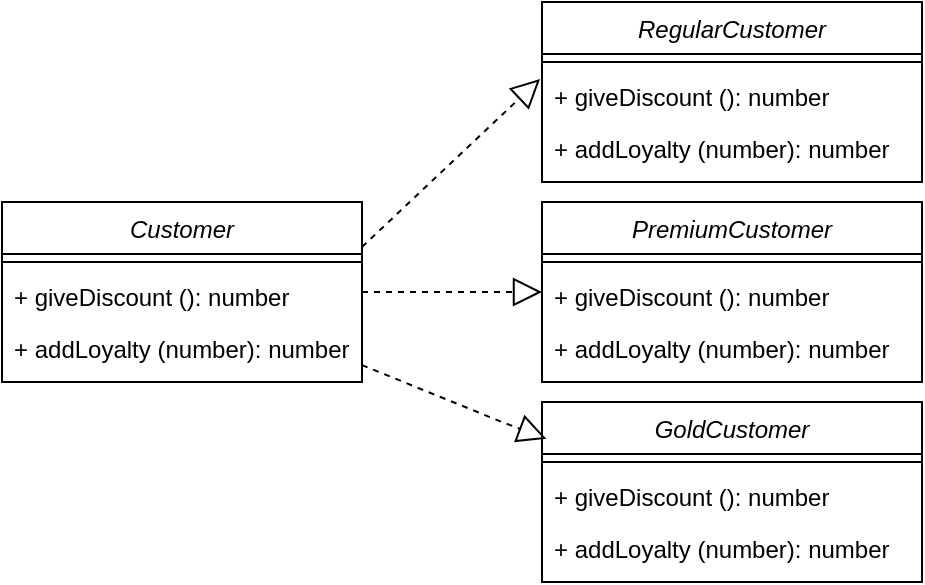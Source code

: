 <mxfile version="24.7.5">
  <diagram name="Page-1" id="RqBcY0FHnbmFPU2-cnTW">
    <mxGraphModel dx="757" dy="566" grid="1" gridSize="10" guides="1" tooltips="1" connect="1" arrows="1" fold="1" page="1" pageScale="1" pageWidth="850" pageHeight="1100" math="0" shadow="0">
      <root>
        <mxCell id="0" />
        <mxCell id="1" parent="0" />
        <mxCell id="q6KtAn29KRtKTk8hCYTI-1" value="Customer" style="swimlane;fontStyle=2;align=center;verticalAlign=top;childLayout=stackLayout;horizontal=1;startSize=26;horizontalStack=0;resizeParent=1;resizeLast=0;collapsible=1;marginBottom=0;rounded=0;shadow=0;strokeWidth=1;" parent="1" vertex="1">
          <mxGeometry x="140" y="130" width="180" height="90" as="geometry">
            <mxRectangle x="230" y="140" width="160" height="26" as="alternateBounds" />
          </mxGeometry>
        </mxCell>
        <mxCell id="q6KtAn29KRtKTk8hCYTI-5" value="" style="line;html=1;strokeWidth=1;align=left;verticalAlign=middle;spacingTop=-1;spacingLeft=3;spacingRight=3;rotatable=0;labelPosition=right;points=[];portConstraint=eastwest;" parent="q6KtAn29KRtKTk8hCYTI-1" vertex="1">
          <mxGeometry y="26" width="180" height="8" as="geometry" />
        </mxCell>
        <mxCell id="i2-Cyz5cj4Ci8ZiuTxn9-5" value="+ giveDiscount (): number" style="text;align=left;verticalAlign=top;spacingLeft=4;spacingRight=4;overflow=hidden;rotatable=0;points=[[0,0.5],[1,0.5]];portConstraint=eastwest;" vertex="1" parent="q6KtAn29KRtKTk8hCYTI-1">
          <mxGeometry y="34" width="180" height="26" as="geometry" />
        </mxCell>
        <mxCell id="i2-Cyz5cj4Ci8ZiuTxn9-27" value="+ addLoyalty (number): number" style="text;align=left;verticalAlign=top;spacingLeft=4;spacingRight=4;overflow=hidden;rotatable=0;points=[[0,0.5],[1,0.5]];portConstraint=eastwest;" vertex="1" parent="q6KtAn29KRtKTk8hCYTI-1">
          <mxGeometry y="60" width="180" height="26" as="geometry" />
        </mxCell>
        <mxCell id="i2-Cyz5cj4Ci8ZiuTxn9-13" value="RegularCustomer" style="swimlane;fontStyle=2;align=center;verticalAlign=top;childLayout=stackLayout;horizontal=1;startSize=26;horizontalStack=0;resizeParent=1;resizeLast=0;collapsible=1;marginBottom=0;rounded=0;shadow=0;strokeWidth=1;" vertex="1" parent="1">
          <mxGeometry x="410" y="30" width="190" height="90" as="geometry">
            <mxRectangle x="230" y="140" width="160" height="26" as="alternateBounds" />
          </mxGeometry>
        </mxCell>
        <mxCell id="i2-Cyz5cj4Ci8ZiuTxn9-14" value="" style="line;html=1;strokeWidth=1;align=left;verticalAlign=middle;spacingTop=-1;spacingLeft=3;spacingRight=3;rotatable=0;labelPosition=right;points=[];portConstraint=eastwest;" vertex="1" parent="i2-Cyz5cj4Ci8ZiuTxn9-13">
          <mxGeometry y="26" width="190" height="8" as="geometry" />
        </mxCell>
        <mxCell id="i2-Cyz5cj4Ci8ZiuTxn9-15" value="+ giveDiscount (): number" style="text;align=left;verticalAlign=top;spacingLeft=4;spacingRight=4;overflow=hidden;rotatable=0;points=[[0,0.5],[1,0.5]];portConstraint=eastwest;" vertex="1" parent="i2-Cyz5cj4Ci8ZiuTxn9-13">
          <mxGeometry y="34" width="190" height="26" as="geometry" />
        </mxCell>
        <mxCell id="i2-Cyz5cj4Ci8ZiuTxn9-28" value="+ addLoyalty (number): number" style="text;align=left;verticalAlign=top;spacingLeft=4;spacingRight=4;overflow=hidden;rotatable=0;points=[[0,0.5],[1,0.5]];portConstraint=eastwest;" vertex="1" parent="i2-Cyz5cj4Ci8ZiuTxn9-13">
          <mxGeometry y="60" width="190" height="26" as="geometry" />
        </mxCell>
        <mxCell id="i2-Cyz5cj4Ci8ZiuTxn9-16" value="PremiumCustomer" style="swimlane;fontStyle=2;align=center;verticalAlign=top;childLayout=stackLayout;horizontal=1;startSize=26;horizontalStack=0;resizeParent=1;resizeLast=0;collapsible=1;marginBottom=0;rounded=0;shadow=0;strokeWidth=1;" vertex="1" parent="1">
          <mxGeometry x="410" y="130" width="190" height="90" as="geometry">
            <mxRectangle x="230" y="140" width="160" height="26" as="alternateBounds" />
          </mxGeometry>
        </mxCell>
        <mxCell id="i2-Cyz5cj4Ci8ZiuTxn9-17" value="" style="line;html=1;strokeWidth=1;align=left;verticalAlign=middle;spacingTop=-1;spacingLeft=3;spacingRight=3;rotatable=0;labelPosition=right;points=[];portConstraint=eastwest;" vertex="1" parent="i2-Cyz5cj4Ci8ZiuTxn9-16">
          <mxGeometry y="26" width="190" height="8" as="geometry" />
        </mxCell>
        <mxCell id="i2-Cyz5cj4Ci8ZiuTxn9-18" value="+ giveDiscount (): number" style="text;align=left;verticalAlign=top;spacingLeft=4;spacingRight=4;overflow=hidden;rotatable=0;points=[[0,0.5],[1,0.5]];portConstraint=eastwest;" vertex="1" parent="i2-Cyz5cj4Ci8ZiuTxn9-16">
          <mxGeometry y="34" width="190" height="26" as="geometry" />
        </mxCell>
        <mxCell id="i2-Cyz5cj4Ci8ZiuTxn9-29" value="+ addLoyalty (number): number" style="text;align=left;verticalAlign=top;spacingLeft=4;spacingRight=4;overflow=hidden;rotatable=0;points=[[0,0.5],[1,0.5]];portConstraint=eastwest;" vertex="1" parent="i2-Cyz5cj4Ci8ZiuTxn9-16">
          <mxGeometry y="60" width="190" height="26" as="geometry" />
        </mxCell>
        <mxCell id="i2-Cyz5cj4Ci8ZiuTxn9-19" value="GoldCustomer" style="swimlane;fontStyle=2;align=center;verticalAlign=top;childLayout=stackLayout;horizontal=1;startSize=26;horizontalStack=0;resizeParent=1;resizeLast=0;collapsible=1;marginBottom=0;rounded=0;shadow=0;strokeWidth=1;" vertex="1" parent="1">
          <mxGeometry x="410" y="230" width="190" height="90" as="geometry">
            <mxRectangle x="230" y="140" width="160" height="26" as="alternateBounds" />
          </mxGeometry>
        </mxCell>
        <mxCell id="i2-Cyz5cj4Ci8ZiuTxn9-20" value="" style="line;html=1;strokeWidth=1;align=left;verticalAlign=middle;spacingTop=-1;spacingLeft=3;spacingRight=3;rotatable=0;labelPosition=right;points=[];portConstraint=eastwest;" vertex="1" parent="i2-Cyz5cj4Ci8ZiuTxn9-19">
          <mxGeometry y="26" width="190" height="8" as="geometry" />
        </mxCell>
        <mxCell id="i2-Cyz5cj4Ci8ZiuTxn9-21" value="+ giveDiscount (): number" style="text;align=left;verticalAlign=top;spacingLeft=4;spacingRight=4;overflow=hidden;rotatable=0;points=[[0,0.5],[1,0.5]];portConstraint=eastwest;" vertex="1" parent="i2-Cyz5cj4Ci8ZiuTxn9-19">
          <mxGeometry y="34" width="190" height="26" as="geometry" />
        </mxCell>
        <mxCell id="i2-Cyz5cj4Ci8ZiuTxn9-30" value="+ addLoyalty (number): number" style="text;align=left;verticalAlign=top;spacingLeft=4;spacingRight=4;overflow=hidden;rotatable=0;points=[[0,0.5],[1,0.5]];portConstraint=eastwest;" vertex="1" parent="i2-Cyz5cj4Ci8ZiuTxn9-19">
          <mxGeometry y="60" width="190" height="26" as="geometry" />
        </mxCell>
        <mxCell id="i2-Cyz5cj4Ci8ZiuTxn9-24" value="" style="endArrow=block;dashed=1;endFill=0;endSize=12;html=1;rounded=0;entryX=-0.005;entryY=0.172;entryDx=0;entryDy=0;entryPerimeter=0;exitX=1;exitY=0.25;exitDx=0;exitDy=0;" edge="1" parent="1" source="q6KtAn29KRtKTk8hCYTI-1" target="i2-Cyz5cj4Ci8ZiuTxn9-15">
          <mxGeometry width="160" relative="1" as="geometry">
            <mxPoint x="350" y="160" as="sourcePoint" />
            <mxPoint x="510" y="160" as="targetPoint" />
          </mxGeometry>
        </mxCell>
        <mxCell id="i2-Cyz5cj4Ci8ZiuTxn9-25" value="" style="endArrow=block;dashed=1;endFill=0;endSize=12;html=1;rounded=0;" edge="1" parent="1" source="q6KtAn29KRtKTk8hCYTI-1" target="i2-Cyz5cj4Ci8ZiuTxn9-16">
          <mxGeometry width="160" relative="1" as="geometry">
            <mxPoint x="330" y="175" as="sourcePoint" />
            <mxPoint x="470" y="174.66" as="targetPoint" />
          </mxGeometry>
        </mxCell>
        <mxCell id="i2-Cyz5cj4Ci8ZiuTxn9-26" value="" style="endArrow=block;dashed=1;endFill=0;endSize=12;html=1;rounded=0;entryX=0.012;entryY=0.205;entryDx=0;entryDy=0;entryPerimeter=0;" edge="1" parent="1" source="q6KtAn29KRtKTk8hCYTI-1" target="i2-Cyz5cj4Ci8ZiuTxn9-19">
          <mxGeometry width="160" relative="1" as="geometry">
            <mxPoint x="380" y="260" as="sourcePoint" />
            <mxPoint x="540" y="260" as="targetPoint" />
            <Array as="points">
              <mxPoint x="390" y="240" />
            </Array>
          </mxGeometry>
        </mxCell>
      </root>
    </mxGraphModel>
  </diagram>
</mxfile>
